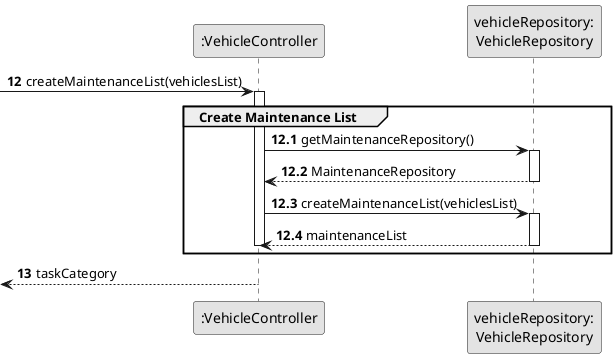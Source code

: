 @startuml
skinparam monochrome true
skinparam packageStyle rectangle
skinparam shadowing false

participant ":VehicleController" as CTRL
participant "vehicleRepository:\nVehicleRepository" as VehicleRepository

autonumber 12
-> CTRL : createMaintenanceList(vehiclesList)

autonumber 12.1

activate CTRL
    group Create Maintenance List

                        CTRL -> VehicleRepository : getMaintenanceRepository()
                        activate VehicleRepository

                            VehicleRepository --> CTRL: MaintenanceRepository
                        deactivate VehicleRepository

                        CTRL -> VehicleRepository : createMaintenanceList(vehiclesList)
                        activate VehicleRepository

                        VehicleRepository --> CTRL : maintenanceList
                        deactivate VehicleRepository

                    deactivate CTRL
    end group

    autonumber 13
    <-- CTRL : taskCategory

deactivate CTRL

@enduml